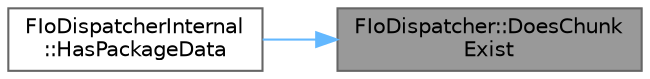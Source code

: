 digraph "FIoDispatcher::DoesChunkExist"
{
 // INTERACTIVE_SVG=YES
 // LATEX_PDF_SIZE
  bgcolor="transparent";
  edge [fontname=Helvetica,fontsize=10,labelfontname=Helvetica,labelfontsize=10];
  node [fontname=Helvetica,fontsize=10,shape=box,height=0.2,width=0.4];
  rankdir="RL";
  Node1 [id="Node000001",label="FIoDispatcher::DoesChunk\lExist",height=0.2,width=0.4,color="gray40", fillcolor="grey60", style="filled", fontcolor="black",tooltip=" "];
  Node1 -> Node2 [id="edge1_Node000001_Node000002",dir="back",color="steelblue1",style="solid",tooltip=" "];
  Node2 [id="Node000002",label="FIoDispatcherInternal\l::HasPackageData",height=0.2,width=0.4,color="grey40", fillcolor="white", style="filled",URL="$d8/dd7/classFIoDispatcherInternal.html#ab955d7b617a5c82358a453ed5695c249",tooltip=" "];
}
